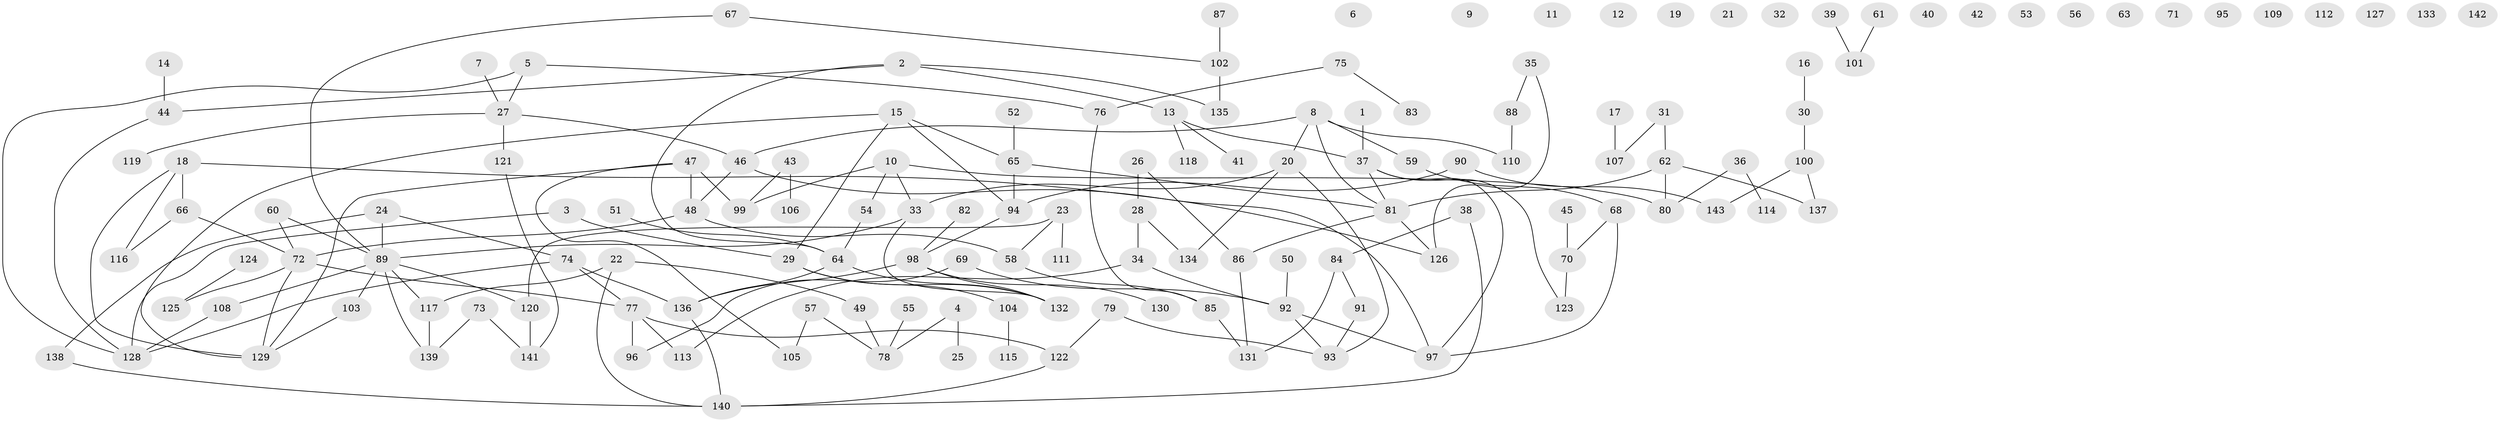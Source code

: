// coarse degree distribution, {1: 0.2079207920792079, 4: 0.12871287128712872, 2: 0.1782178217821782, 3: 0.15841584158415842, 0: 0.18811881188118812, 5: 0.039603960396039604, 7: 0.039603960396039604, 6: 0.039603960396039604, 8: 0.009900990099009901, 9: 0.009900990099009901}
// Generated by graph-tools (version 1.1) at 2025/23/03/03/25 07:23:28]
// undirected, 143 vertices, 167 edges
graph export_dot {
graph [start="1"]
  node [color=gray90,style=filled];
  1;
  2;
  3;
  4;
  5;
  6;
  7;
  8;
  9;
  10;
  11;
  12;
  13;
  14;
  15;
  16;
  17;
  18;
  19;
  20;
  21;
  22;
  23;
  24;
  25;
  26;
  27;
  28;
  29;
  30;
  31;
  32;
  33;
  34;
  35;
  36;
  37;
  38;
  39;
  40;
  41;
  42;
  43;
  44;
  45;
  46;
  47;
  48;
  49;
  50;
  51;
  52;
  53;
  54;
  55;
  56;
  57;
  58;
  59;
  60;
  61;
  62;
  63;
  64;
  65;
  66;
  67;
  68;
  69;
  70;
  71;
  72;
  73;
  74;
  75;
  76;
  77;
  78;
  79;
  80;
  81;
  82;
  83;
  84;
  85;
  86;
  87;
  88;
  89;
  90;
  91;
  92;
  93;
  94;
  95;
  96;
  97;
  98;
  99;
  100;
  101;
  102;
  103;
  104;
  105;
  106;
  107;
  108;
  109;
  110;
  111;
  112;
  113;
  114;
  115;
  116;
  117;
  118;
  119;
  120;
  121;
  122;
  123;
  124;
  125;
  126;
  127;
  128;
  129;
  130;
  131;
  132;
  133;
  134;
  135;
  136;
  137;
  138;
  139;
  140;
  141;
  142;
  143;
  1 -- 37;
  2 -- 13;
  2 -- 44;
  2 -- 64;
  2 -- 135;
  3 -- 29;
  3 -- 128;
  4 -- 25;
  4 -- 78;
  5 -- 27;
  5 -- 76;
  5 -- 128;
  7 -- 27;
  8 -- 20;
  8 -- 46;
  8 -- 59;
  8 -- 81;
  8 -- 110;
  10 -- 33;
  10 -- 54;
  10 -- 80;
  10 -- 99;
  13 -- 37;
  13 -- 41;
  13 -- 118;
  14 -- 44;
  15 -- 29;
  15 -- 65;
  15 -- 94;
  15 -- 129;
  16 -- 30;
  17 -- 107;
  18 -- 66;
  18 -- 116;
  18 -- 126;
  18 -- 129;
  20 -- 33;
  20 -- 93;
  20 -- 134;
  22 -- 49;
  22 -- 117;
  22 -- 140;
  23 -- 58;
  23 -- 111;
  23 -- 120;
  24 -- 74;
  24 -- 89;
  24 -- 138;
  26 -- 28;
  26 -- 86;
  27 -- 46;
  27 -- 119;
  27 -- 121;
  28 -- 34;
  28 -- 134;
  29 -- 104;
  29 -- 132;
  30 -- 100;
  31 -- 62;
  31 -- 107;
  33 -- 89;
  33 -- 132;
  34 -- 92;
  34 -- 113;
  35 -- 88;
  35 -- 126;
  36 -- 80;
  36 -- 114;
  37 -- 81;
  37 -- 97;
  37 -- 123;
  38 -- 84;
  38 -- 140;
  39 -- 101;
  43 -- 99;
  43 -- 106;
  44 -- 128;
  45 -- 70;
  46 -- 48;
  46 -- 97;
  47 -- 48;
  47 -- 99;
  47 -- 105;
  47 -- 129;
  48 -- 58;
  48 -- 72;
  49 -- 78;
  50 -- 92;
  51 -- 64;
  52 -- 65;
  54 -- 64;
  55 -- 78;
  57 -- 78;
  57 -- 105;
  58 -- 85;
  59 -- 68;
  60 -- 72;
  60 -- 89;
  61 -- 101;
  62 -- 80;
  62 -- 81;
  62 -- 137;
  64 -- 132;
  64 -- 136;
  65 -- 81;
  65 -- 94;
  66 -- 72;
  66 -- 116;
  67 -- 89;
  67 -- 102;
  68 -- 70;
  68 -- 97;
  69 -- 92;
  69 -- 96;
  70 -- 123;
  72 -- 77;
  72 -- 125;
  72 -- 129;
  73 -- 139;
  73 -- 141;
  74 -- 77;
  74 -- 128;
  74 -- 136;
  75 -- 76;
  75 -- 83;
  76 -- 85;
  77 -- 96;
  77 -- 113;
  77 -- 122;
  79 -- 93;
  79 -- 122;
  81 -- 86;
  81 -- 126;
  82 -- 98;
  84 -- 91;
  84 -- 131;
  85 -- 131;
  86 -- 131;
  87 -- 102;
  88 -- 110;
  89 -- 103;
  89 -- 108;
  89 -- 117;
  89 -- 120;
  89 -- 139;
  90 -- 94;
  90 -- 143;
  91 -- 93;
  92 -- 93;
  92 -- 97;
  94 -- 98;
  98 -- 130;
  98 -- 132;
  98 -- 136;
  100 -- 137;
  100 -- 143;
  102 -- 135;
  103 -- 129;
  104 -- 115;
  108 -- 128;
  117 -- 139;
  120 -- 141;
  121 -- 141;
  122 -- 140;
  124 -- 125;
  136 -- 140;
  138 -- 140;
}

